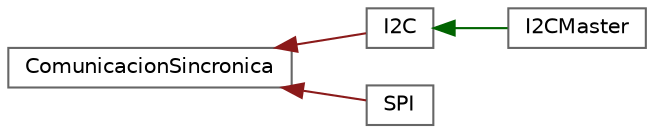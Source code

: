 digraph "Graphical Class Hierarchy"
{
 // LATEX_PDF_SIZE
  bgcolor="transparent";
  edge [fontname=Helvetica,fontsize=10,labelfontname=Helvetica,labelfontsize=10];
  node [fontname=Helvetica,fontsize=10,shape=box,height=0.2,width=0.4];
  rankdir="LR";
  Node0 [id="Node000000",label="ComunicacionSincronica",height=0.2,width=0.4,color="grey40", fillcolor="white", style="filled",URL="$class_comunicacion_sincronica.html",tooltip="Clase del objeto ComunicacionAsincronica Clase abstracta pura para la generación de comunicaciones si..."];
  Node0 -> Node1 [id="edge24_Node000000_Node000001",dir="back",color="firebrick4",style="solid",tooltip=" "];
  Node1 [id="Node000001",label="I2C",height=0.2,width=0.4,color="grey40", fillcolor="white", style="filled",URL="$class_i2_c.html",tooltip="Clase del objeto I2C El objeto I2C genera una comunicación sincrónica de tipo I2C...."];
  Node1 -> Node2 [id="edge25_Node000001_Node000002",dir="back",color="darkgreen",style="solid",tooltip=" "];
  Node2 [id="Node000002",label="I2CMaster",height=0.2,width=0.4,color="grey40", fillcolor="white", style="filled",URL="$class_i2_c_master.html",tooltip="Clase del objeto I2CMaster El objeto I2CMaster genera una comunicación tipo master de I2C utilizando ..."];
  Node0 -> Node3 [id="edge26_Node000000_Node000003",dir="back",color="firebrick4",style="solid",tooltip=" "];
  Node3 [id="Node000003",label="SPI",height=0.2,width=0.4,color="grey40", fillcolor="white", style="filled",URL="$class_s_p_i.html",tooltip=" "];
}
